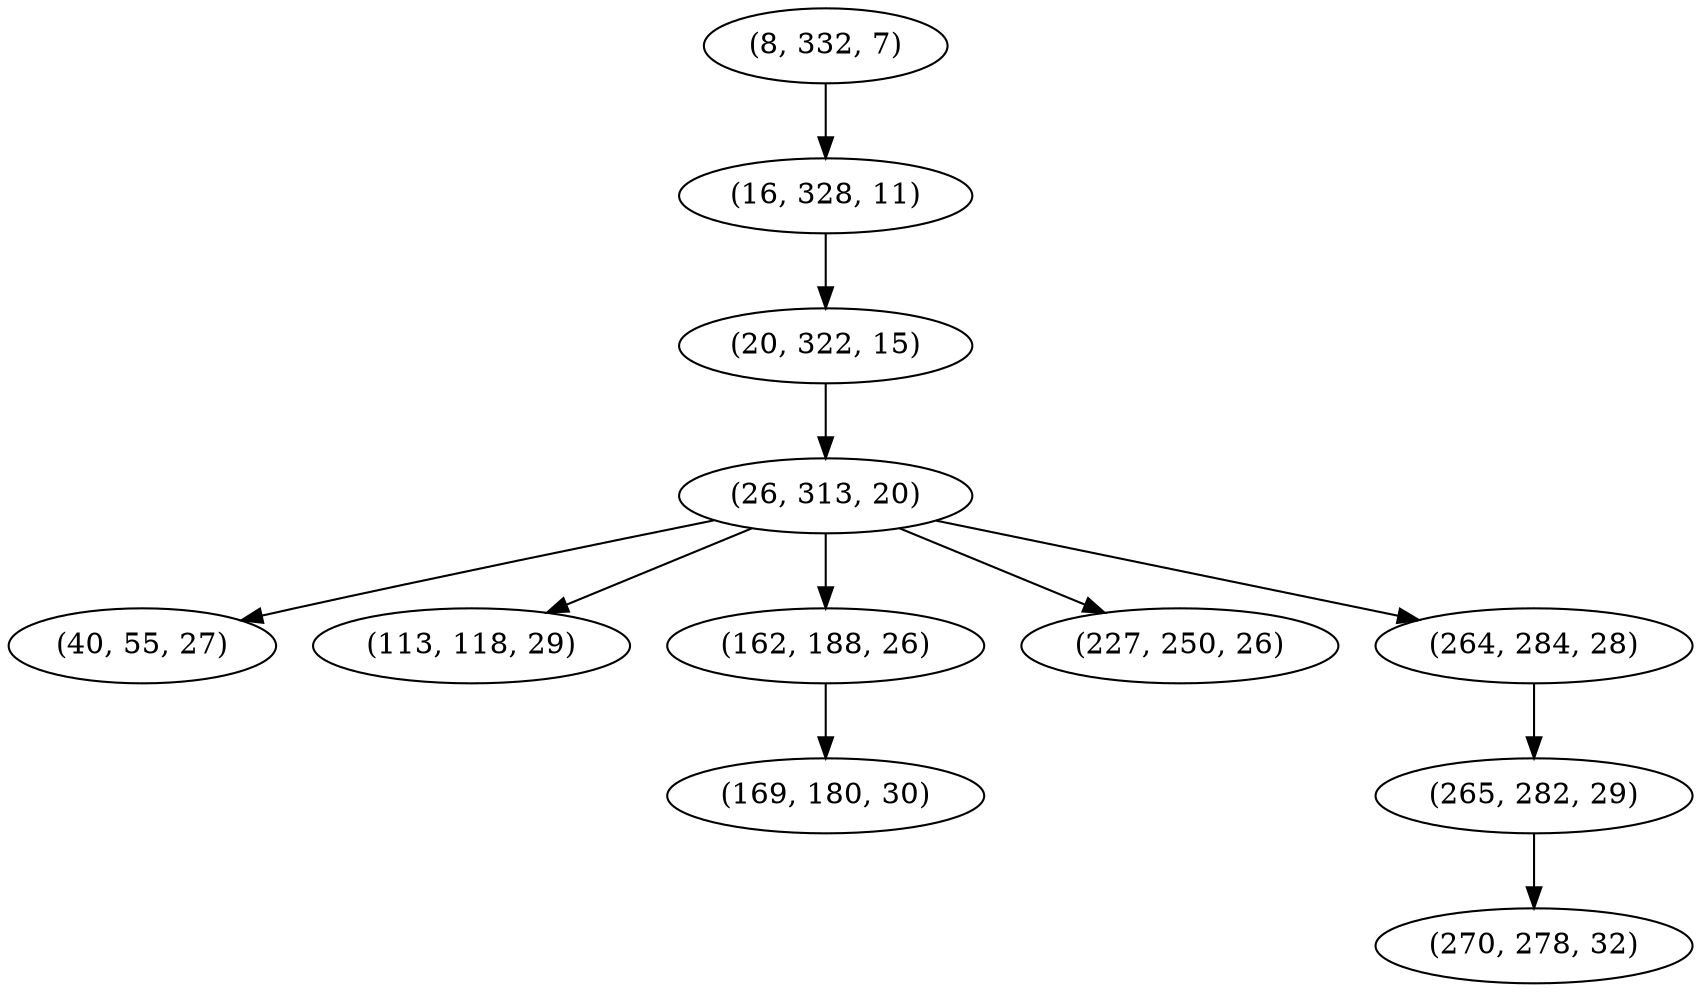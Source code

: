 digraph tree {
    "(8, 332, 7)";
    "(16, 328, 11)";
    "(20, 322, 15)";
    "(26, 313, 20)";
    "(40, 55, 27)";
    "(113, 118, 29)";
    "(162, 188, 26)";
    "(169, 180, 30)";
    "(227, 250, 26)";
    "(264, 284, 28)";
    "(265, 282, 29)";
    "(270, 278, 32)";
    "(8, 332, 7)" -> "(16, 328, 11)";
    "(16, 328, 11)" -> "(20, 322, 15)";
    "(20, 322, 15)" -> "(26, 313, 20)";
    "(26, 313, 20)" -> "(40, 55, 27)";
    "(26, 313, 20)" -> "(113, 118, 29)";
    "(26, 313, 20)" -> "(162, 188, 26)";
    "(26, 313, 20)" -> "(227, 250, 26)";
    "(26, 313, 20)" -> "(264, 284, 28)";
    "(162, 188, 26)" -> "(169, 180, 30)";
    "(264, 284, 28)" -> "(265, 282, 29)";
    "(265, 282, 29)" -> "(270, 278, 32)";
}
